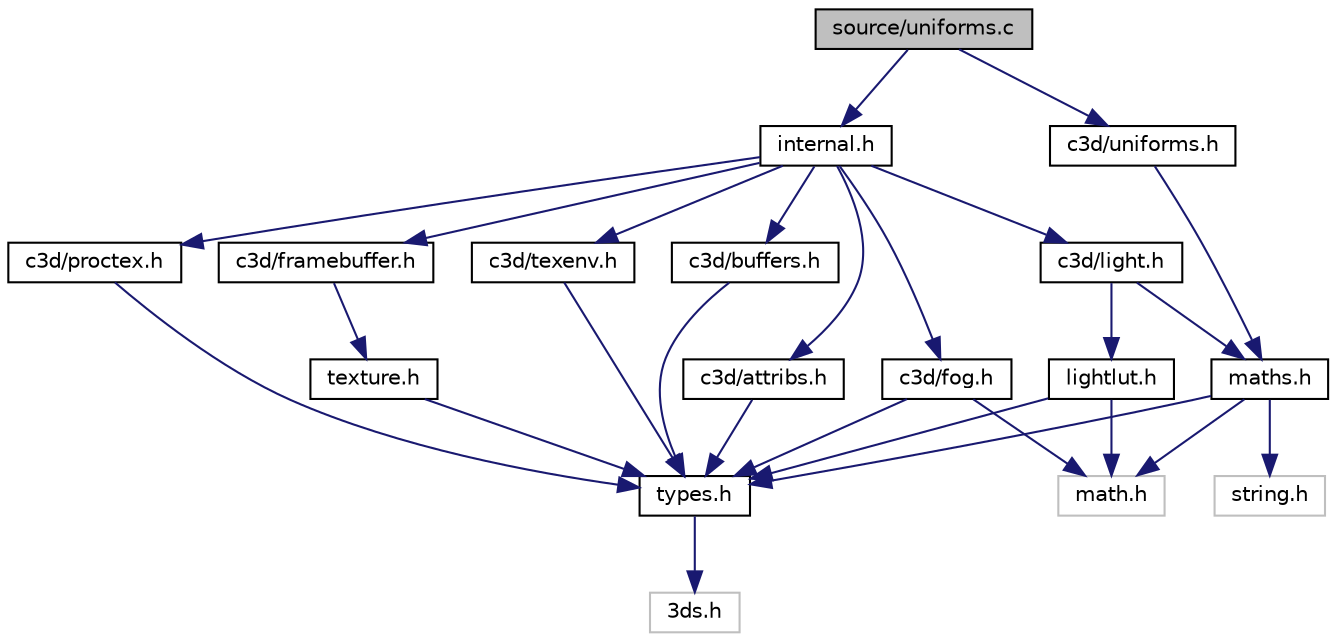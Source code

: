 digraph "source/uniforms.c"
{
  edge [fontname="Helvetica",fontsize="10",labelfontname="Helvetica",labelfontsize="10"];
  node [fontname="Helvetica",fontsize="10",shape=record];
  Node0 [label="source/uniforms.c",height=0.2,width=0.4,color="black", fillcolor="grey75", style="filled", fontcolor="black"];
  Node0 -> Node1 [color="midnightblue",fontsize="10",style="solid",fontname="Helvetica"];
  Node1 [label="internal.h",height=0.2,width=0.4,color="black", fillcolor="white", style="filled",URL="$internal_8h.html"];
  Node1 -> Node2 [color="midnightblue",fontsize="10",style="solid",fontname="Helvetica"];
  Node2 [label="c3d/attribs.h",height=0.2,width=0.4,color="black", fillcolor="white", style="filled",URL="$attribs_8h.html"];
  Node2 -> Node3 [color="midnightblue",fontsize="10",style="solid",fontname="Helvetica"];
  Node3 [label="types.h",height=0.2,width=0.4,color="black", fillcolor="white", style="filled",URL="$types_8h.html"];
  Node3 -> Node4 [color="midnightblue",fontsize="10",style="solid",fontname="Helvetica"];
  Node4 [label="3ds.h",height=0.2,width=0.4,color="grey75", fillcolor="white", style="filled"];
  Node1 -> Node5 [color="midnightblue",fontsize="10",style="solid",fontname="Helvetica"];
  Node5 [label="c3d/buffers.h",height=0.2,width=0.4,color="black", fillcolor="white", style="filled",URL="$buffers_8h.html"];
  Node5 -> Node3 [color="midnightblue",fontsize="10",style="solid",fontname="Helvetica"];
  Node1 -> Node6 [color="midnightblue",fontsize="10",style="solid",fontname="Helvetica"];
  Node6 [label="c3d/proctex.h",height=0.2,width=0.4,color="black", fillcolor="white", style="filled",URL="$proctex_8h.html"];
  Node6 -> Node3 [color="midnightblue",fontsize="10",style="solid",fontname="Helvetica"];
  Node1 -> Node7 [color="midnightblue",fontsize="10",style="solid",fontname="Helvetica"];
  Node7 [label="c3d/light.h",height=0.2,width=0.4,color="black", fillcolor="white", style="filled",URL="$light_8h.html"];
  Node7 -> Node8 [color="midnightblue",fontsize="10",style="solid",fontname="Helvetica"];
  Node8 [label="lightlut.h",height=0.2,width=0.4,color="black", fillcolor="white", style="filled",URL="$lightlut_8h.html"];
  Node8 -> Node3 [color="midnightblue",fontsize="10",style="solid",fontname="Helvetica"];
  Node8 -> Node9 [color="midnightblue",fontsize="10",style="solid",fontname="Helvetica"];
  Node9 [label="math.h",height=0.2,width=0.4,color="grey75", fillcolor="white", style="filled"];
  Node7 -> Node10 [color="midnightblue",fontsize="10",style="solid",fontname="Helvetica"];
  Node10 [label="maths.h",height=0.2,width=0.4,color="black", fillcolor="white", style="filled",URL="$maths_8h.html"];
  Node10 -> Node3 [color="midnightblue",fontsize="10",style="solid",fontname="Helvetica"];
  Node10 -> Node9 [color="midnightblue",fontsize="10",style="solid",fontname="Helvetica"];
  Node10 -> Node11 [color="midnightblue",fontsize="10",style="solid",fontname="Helvetica"];
  Node11 [label="string.h",height=0.2,width=0.4,color="grey75", fillcolor="white", style="filled"];
  Node1 -> Node12 [color="midnightblue",fontsize="10",style="solid",fontname="Helvetica"];
  Node12 [label="c3d/framebuffer.h",height=0.2,width=0.4,color="black", fillcolor="white", style="filled",URL="$framebuffer_8h.html"];
  Node12 -> Node13 [color="midnightblue",fontsize="10",style="solid",fontname="Helvetica"];
  Node13 [label="texture.h",height=0.2,width=0.4,color="black", fillcolor="white", style="filled",URL="$texture_8h.html"];
  Node13 -> Node3 [color="midnightblue",fontsize="10",style="solid",fontname="Helvetica"];
  Node1 -> Node14 [color="midnightblue",fontsize="10",style="solid",fontname="Helvetica"];
  Node14 [label="c3d/texenv.h",height=0.2,width=0.4,color="black", fillcolor="white", style="filled",URL="$texenv_8h.html"];
  Node14 -> Node3 [color="midnightblue",fontsize="10",style="solid",fontname="Helvetica"];
  Node1 -> Node15 [color="midnightblue",fontsize="10",style="solid",fontname="Helvetica"];
  Node15 [label="c3d/fog.h",height=0.2,width=0.4,color="black", fillcolor="white", style="filled",URL="$fog_8h.html"];
  Node15 -> Node3 [color="midnightblue",fontsize="10",style="solid",fontname="Helvetica"];
  Node15 -> Node9 [color="midnightblue",fontsize="10",style="solid",fontname="Helvetica"];
  Node0 -> Node16 [color="midnightblue",fontsize="10",style="solid",fontname="Helvetica"];
  Node16 [label="c3d/uniforms.h",height=0.2,width=0.4,color="black", fillcolor="white", style="filled",URL="$uniforms_8h.html"];
  Node16 -> Node10 [color="midnightblue",fontsize="10",style="solid",fontname="Helvetica"];
}
